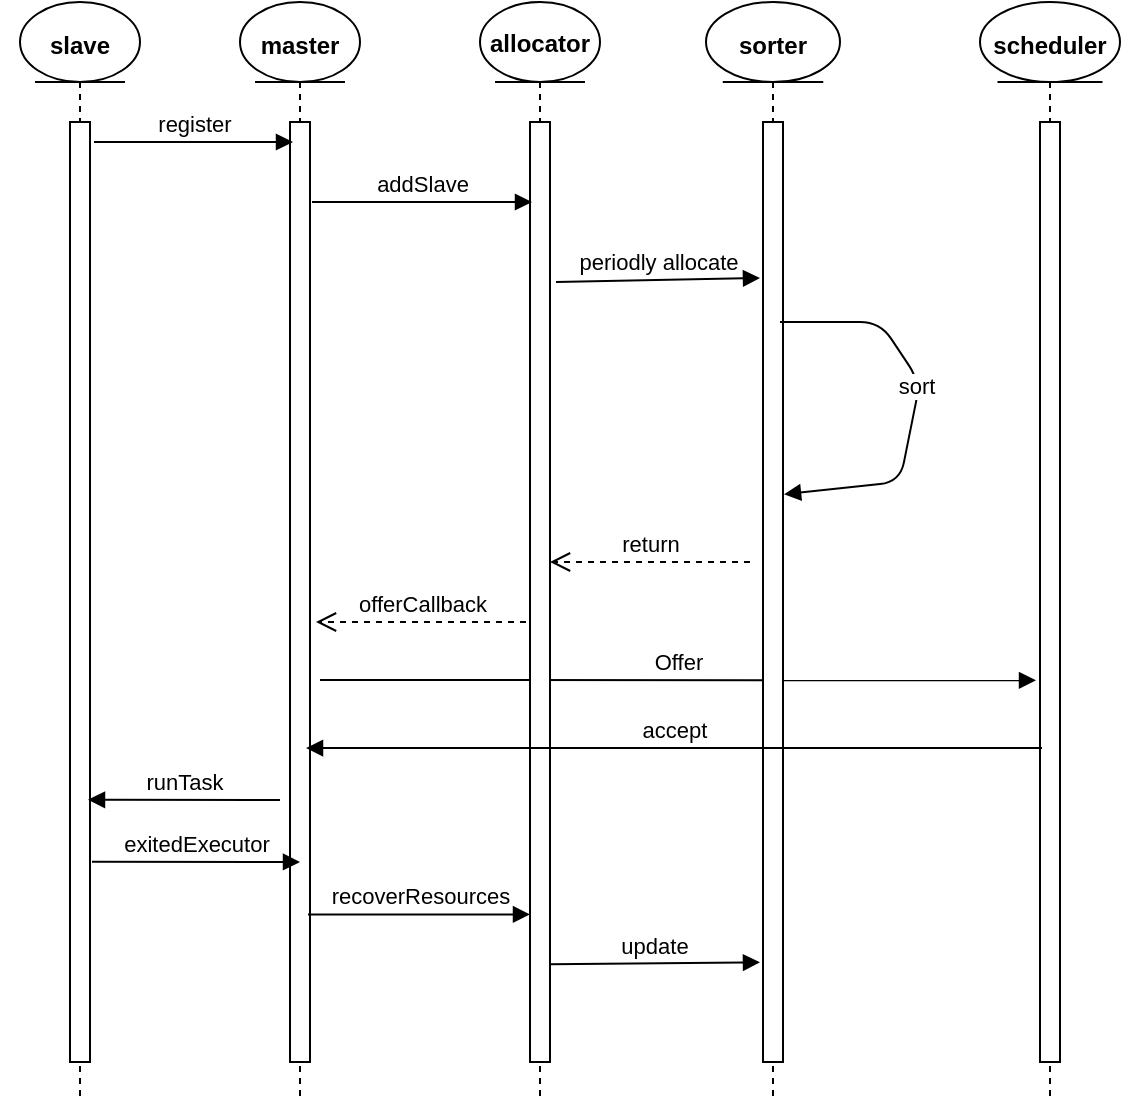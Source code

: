 <mxfile version="12.2.0" type="github" pages="1"><diagram id="OG_3daqmPXwo6dfM5W2Y" name="Page-1"><mxGraphModel dx="1426" dy="771" grid="1" gridSize="10" guides="1" tooltips="1" connect="1" arrows="1" fold="1" page="1" pageScale="1" pageWidth="827" pageHeight="1169" math="0" shadow="0"><root><mxCell id="0"/><mxCell id="1" parent="0"/><mxCell id="NKZOd0Z_KnoT7uFEeNIq-1" value="" style="shape=umlLifeline;participant=umlEntity;perimeter=lifelinePerimeter;whiteSpace=wrap;html=1;container=1;collapsible=0;recursiveResize=0;verticalAlign=top;spacingTop=36;labelBackgroundColor=#ffffff;outlineConnect=0;" vertex="1" parent="1"><mxGeometry x="70" y="130" width="60" height="550" as="geometry"/></mxCell><mxCell id="NKZOd0Z_KnoT7uFEeNIq-15" value="slave" style="text;align=center;fontStyle=1;verticalAlign=middle;spacingLeft=3;spacingRight=3;strokeColor=none;rotatable=0;points=[[0,0.5],[1,0.5]];portConstraint=eastwest;" vertex="1" parent="NKZOd0Z_KnoT7uFEeNIq-1"><mxGeometry x="-10" y="8" width="80" height="26" as="geometry"/></mxCell><mxCell id="NKZOd0Z_KnoT7uFEeNIq-24" value="" style="html=1;points=[];perimeter=orthogonalPerimeter;" vertex="1" parent="NKZOd0Z_KnoT7uFEeNIq-1"><mxGeometry x="25" y="60" width="10" height="470" as="geometry"/></mxCell><mxCell id="NKZOd0Z_KnoT7uFEeNIq-3" value="" style="shape=umlLifeline;participant=umlEntity;perimeter=lifelinePerimeter;whiteSpace=wrap;html=1;container=1;collapsible=0;recursiveResize=0;verticalAlign=top;spacingTop=36;labelBackgroundColor=#ffffff;outlineConnect=0;" vertex="1" parent="1"><mxGeometry x="180" y="130" width="60" height="550" as="geometry"/></mxCell><mxCell id="NKZOd0Z_KnoT7uFEeNIq-16" value="master" style="text;align=center;fontStyle=1;verticalAlign=middle;spacingLeft=3;spacingRight=3;strokeColor=none;rotatable=0;points=[[0,0.5],[1,0.5]];portConstraint=eastwest;" vertex="1" parent="NKZOd0Z_KnoT7uFEeNIq-3"><mxGeometry x="-10" y="8" width="80" height="26" as="geometry"/></mxCell><mxCell id="NKZOd0Z_KnoT7uFEeNIq-25" value="" style="html=1;points=[];perimeter=orthogonalPerimeter;" vertex="1" parent="NKZOd0Z_KnoT7uFEeNIq-3"><mxGeometry x="25" y="60" width="10" height="470" as="geometry"/></mxCell><mxCell id="NKZOd0Z_KnoT7uFEeNIq-36" value="Offer" style="html=1;verticalAlign=bottom;endArrow=block;entryX=-0.2;entryY=0.594;entryDx=0;entryDy=0;entryPerimeter=0;" edge="1" parent="NKZOd0Z_KnoT7uFEeNIq-3" target="NKZOd0Z_KnoT7uFEeNIq-28"><mxGeometry width="80" relative="1" as="geometry"><mxPoint x="40" y="339" as="sourcePoint"/><mxPoint x="120" y="340" as="targetPoint"/></mxGeometry></mxCell><mxCell id="NKZOd0Z_KnoT7uFEeNIq-4" value="" style="shape=umlLifeline;participant=umlEntity;perimeter=lifelinePerimeter;whiteSpace=wrap;html=1;container=1;collapsible=0;recursiveResize=0;verticalAlign=top;spacingTop=36;labelBackgroundColor=#ffffff;outlineConnect=0;" vertex="1" parent="1"><mxGeometry x="300" y="130" width="60" height="550" as="geometry"/></mxCell><mxCell id="NKZOd0Z_KnoT7uFEeNIq-26" value="" style="html=1;points=[];perimeter=orthogonalPerimeter;" vertex="1" parent="NKZOd0Z_KnoT7uFEeNIq-4"><mxGeometry x="25" y="60" width="10" height="470" as="geometry"/></mxCell><mxCell id="NKZOd0Z_KnoT7uFEeNIq-17" value="allocator" style="text;align=center;fontStyle=1;verticalAlign=middle;spacingLeft=3;spacingRight=3;strokeColor=none;rotatable=0;points=[[0,0.5],[1,0.5]];portConstraint=eastwest;" vertex="1" parent="NKZOd0Z_KnoT7uFEeNIq-4"><mxGeometry x="-10" y="7" width="80" height="26" as="geometry"/></mxCell><mxCell id="NKZOd0Z_KnoT7uFEeNIq-32" value="periodly allocate" style="html=1;verticalAlign=bottom;endArrow=block;entryX=0.05;entryY=0.166;entryDx=0;entryDy=0;entryPerimeter=0;" edge="1" parent="NKZOd0Z_KnoT7uFEeNIq-4"><mxGeometry width="80" relative="1" as="geometry"><mxPoint x="38" y="140" as="sourcePoint"/><mxPoint x="140" y="138.02" as="targetPoint"/></mxGeometry></mxCell><mxCell id="NKZOd0Z_KnoT7uFEeNIq-34" value="return" style="html=1;verticalAlign=bottom;endArrow=open;dashed=1;endSize=8;" edge="1" parent="NKZOd0Z_KnoT7uFEeNIq-4"><mxGeometry relative="1" as="geometry"><mxPoint x="135" y="280" as="sourcePoint"/><mxPoint x="35" y="280" as="targetPoint"/></mxGeometry></mxCell><mxCell id="NKZOd0Z_KnoT7uFEeNIq-5" value="" style="shape=umlLifeline;participant=umlEntity;perimeter=lifelinePerimeter;whiteSpace=wrap;html=1;container=1;collapsible=0;recursiveResize=0;verticalAlign=top;spacingTop=36;labelBackgroundColor=#ffffff;outlineConnect=0;" vertex="1" parent="1"><mxGeometry x="413" y="130" width="67" height="550" as="geometry"/></mxCell><mxCell id="NKZOd0Z_KnoT7uFEeNIq-18" value="sorter" style="text;align=center;fontStyle=1;verticalAlign=middle;spacingLeft=3;spacingRight=3;strokeColor=none;rotatable=0;points=[[0,0.5],[1,0.5]];portConstraint=eastwest;" vertex="1" parent="NKZOd0Z_KnoT7uFEeNIq-5"><mxGeometry x="-6.5" y="8" width="80" height="26" as="geometry"/></mxCell><mxCell id="NKZOd0Z_KnoT7uFEeNIq-27" value="" style="html=1;points=[];perimeter=orthogonalPerimeter;" vertex="1" parent="NKZOd0Z_KnoT7uFEeNIq-5"><mxGeometry x="28.5" y="60" width="10" height="470" as="geometry"/></mxCell><mxCell id="NKZOd0Z_KnoT7uFEeNIq-33" value="sort" style="html=1;verticalAlign=bottom;endArrow=block;entryX=1.05;entryY=0.396;entryDx=0;entryDy=0;entryPerimeter=0;" edge="1" parent="NKZOd0Z_KnoT7uFEeNIq-5" target="NKZOd0Z_KnoT7uFEeNIq-27"><mxGeometry width="80" relative="1" as="geometry"><mxPoint x="37" y="160" as="sourcePoint"/><mxPoint x="117" y="160" as="targetPoint"/><Array as="points"><mxPoint x="87" y="160"/><mxPoint x="107" y="190"/><mxPoint x="97" y="240"/></Array></mxGeometry></mxCell><mxCell id="NKZOd0Z_KnoT7uFEeNIq-6" value="" style="shape=umlLifeline;participant=umlEntity;perimeter=lifelinePerimeter;whiteSpace=wrap;html=1;container=1;collapsible=0;recursiveResize=0;verticalAlign=top;spacingTop=36;labelBackgroundColor=#ffffff;outlineConnect=0;" vertex="1" parent="1"><mxGeometry x="550" y="130" width="70" height="550" as="geometry"/></mxCell><mxCell id="NKZOd0Z_KnoT7uFEeNIq-19" value="scheduler" style="text;align=center;fontStyle=1;verticalAlign=middle;spacingLeft=3;spacingRight=3;strokeColor=none;rotatable=0;points=[[0,0.5],[1,0.5]];portConstraint=eastwest;" vertex="1" parent="NKZOd0Z_KnoT7uFEeNIq-6"><mxGeometry x="-5" y="8" width="80" height="26" as="geometry"/></mxCell><mxCell id="NKZOd0Z_KnoT7uFEeNIq-28" value="" style="html=1;points=[];perimeter=orthogonalPerimeter;" vertex="1" parent="NKZOd0Z_KnoT7uFEeNIq-6"><mxGeometry x="30" y="60" width="10" height="470" as="geometry"/></mxCell><mxCell id="NKZOd0Z_KnoT7uFEeNIq-20" value="register" style="html=1;verticalAlign=bottom;endArrow=block;" edge="1" parent="1"><mxGeometry width="80" relative="1" as="geometry"><mxPoint x="107" y="200" as="sourcePoint"/><mxPoint x="206.5" y="200" as="targetPoint"/><Array as="points"><mxPoint x="157" y="200"/></Array></mxGeometry></mxCell><mxCell id="NKZOd0Z_KnoT7uFEeNIq-21" value="addSlave" style="html=1;verticalAlign=bottom;endArrow=block;" edge="1" parent="1"><mxGeometry width="80" relative="1" as="geometry"><mxPoint x="216" y="230" as="sourcePoint"/><mxPoint x="326" y="230" as="targetPoint"/><Array as="points"/></mxGeometry></mxCell><mxCell id="NKZOd0Z_KnoT7uFEeNIq-38" value="offerCallback" style="html=1;verticalAlign=bottom;endArrow=open;dashed=1;endSize=8;" edge="1" parent="1"><mxGeometry relative="1" as="geometry"><mxPoint x="323" y="440" as="sourcePoint"/><mxPoint x="218" y="440" as="targetPoint"/></mxGeometry></mxCell><mxCell id="NKZOd0Z_KnoT7uFEeNIq-39" value="accept" style="html=1;verticalAlign=bottom;endArrow=block;entryX=0.5;entryY=0.666;entryDx=0;entryDy=0;entryPerimeter=0;" edge="1" parent="1"><mxGeometry width="80" relative="1" as="geometry"><mxPoint x="581" y="503" as="sourcePoint"/><mxPoint x="213" y="503.02" as="targetPoint"/></mxGeometry></mxCell><mxCell id="NKZOd0Z_KnoT7uFEeNIq-40" value="runTask" style="html=1;verticalAlign=bottom;endArrow=block;entryX=0.9;entryY=0.721;entryDx=0;entryDy=0;entryPerimeter=0;" edge="1" parent="1" target="NKZOd0Z_KnoT7uFEeNIq-24"><mxGeometry width="80" relative="1" as="geometry"><mxPoint x="200" y="529" as="sourcePoint"/><mxPoint x="227" y="513.02" as="targetPoint"/></mxGeometry></mxCell><mxCell id="NKZOd0Z_KnoT7uFEeNIq-41" value="exitedExecutor" style="html=1;verticalAlign=bottom;endArrow=block;exitX=1.1;exitY=0.787;exitDx=0;exitDy=0;exitPerimeter=0;" edge="1" parent="1" source="NKZOd0Z_KnoT7uFEeNIq-24"><mxGeometry width="80" relative="1" as="geometry"><mxPoint x="110" y="560" as="sourcePoint"/><mxPoint x="210" y="560" as="targetPoint"/></mxGeometry></mxCell><mxCell id="NKZOd0Z_KnoT7uFEeNIq-42" value="recoverResources" style="html=1;verticalAlign=bottom;endArrow=block;exitX=0.9;exitY=0.843;exitDx=0;exitDy=0;exitPerimeter=0;entryX=0;entryY=0.843;entryDx=0;entryDy=0;entryPerimeter=0;" edge="1" parent="1" source="NKZOd0Z_KnoT7uFEeNIq-25" target="NKZOd0Z_KnoT7uFEeNIq-26"><mxGeometry width="80" relative="1" as="geometry"><mxPoint x="116" y="569.89" as="sourcePoint"/><mxPoint x="325" y="587" as="targetPoint"/></mxGeometry></mxCell><mxCell id="NKZOd0Z_KnoT7uFEeNIq-43" value="update" style="html=1;verticalAlign=bottom;endArrow=block;exitX=1;exitY=0.896;exitDx=0;exitDy=0;exitPerimeter=0;entryX=-0.15;entryY=0.894;entryDx=0;entryDy=0;entryPerimeter=0;" edge="1" parent="1" source="NKZOd0Z_KnoT7uFEeNIq-26" target="NKZOd0Z_KnoT7uFEeNIq-27"><mxGeometry width="80" relative="1" as="geometry"><mxPoint x="224" y="596.21" as="sourcePoint"/><mxPoint x="335" y="596.21" as="targetPoint"/></mxGeometry></mxCell></root></mxGraphModel></diagram></mxfile>
